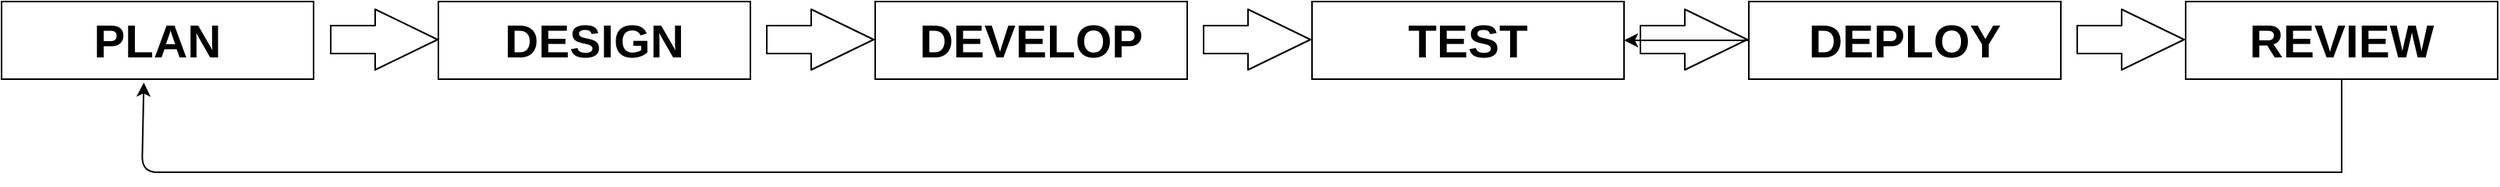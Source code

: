 <mxfile version="14.9.1" type="github"><diagram id="L_tTZrFMTl1hU7VAeVCe" name="Page-1"><mxGraphModel dx="2802" dy="1238" grid="1" gridSize="10" guides="1" tooltips="1" connect="1" arrows="1" fold="1" page="1" pageScale="1" pageWidth="850" pageHeight="1100" math="0" shadow="0"><root><mxCell id="0"/><mxCell id="1" parent="0"/><mxCell id="daMFhkPjkZNCRuurzn6w-1" value="&lt;span style=&quot;font-size: 30px&quot;&gt;&lt;b&gt;PLAN&lt;/b&gt;&lt;/span&gt;" style="rounded=0;whiteSpace=wrap;html=1;" parent="1" vertex="1"><mxGeometry x="-850" y="330" width="200" height="50" as="geometry"/></mxCell><mxCell id="LBmZcA2ltCLp7GCmORuJ-1" value="" style="shape=flexArrow;endArrow=classic;html=1;width=18;endSize=13.01;" edge="1" parent="1"><mxGeometry width="50" height="50" relative="1" as="geometry"><mxPoint x="-639.5" y="354.5" as="sourcePoint"/><mxPoint x="-570" y="354.5" as="targetPoint"/></mxGeometry></mxCell><mxCell id="LBmZcA2ltCLp7GCmORuJ-5" value="" style="shape=flexArrow;endArrow=classic;html=1;width=18;endSize=13.01;" edge="1" parent="1"><mxGeometry width="50" height="50" relative="1" as="geometry"><mxPoint x="-360.0" y="354.5" as="sourcePoint"/><mxPoint x="-290.5" y="354.5" as="targetPoint"/></mxGeometry></mxCell><mxCell id="LBmZcA2ltCLp7GCmORuJ-6" value="" style="shape=flexArrow;endArrow=classic;html=1;width=18;endSize=13.01;" edge="1" parent="1"><mxGeometry width="50" height="50" relative="1" as="geometry"><mxPoint x="-80.0" y="354.5" as="sourcePoint"/><mxPoint x="-10.5" y="354.5" as="targetPoint"/></mxGeometry></mxCell><mxCell id="LBmZcA2ltCLp7GCmORuJ-7" value="&lt;span style=&quot;font-size: 30px&quot;&gt;&lt;b&gt;DESIGN&lt;/b&gt;&lt;/span&gt;" style="rounded=0;whiteSpace=wrap;html=1;" vertex="1" parent="1"><mxGeometry x="-570" y="330" width="200" height="50" as="geometry"/></mxCell><mxCell id="LBmZcA2ltCLp7GCmORuJ-8" value="&lt;span style=&quot;font-size: 30px&quot;&gt;&lt;b&gt;DEVELOP&lt;/b&gt;&lt;/span&gt;" style="rounded=0;whiteSpace=wrap;html=1;" vertex="1" parent="1"><mxGeometry x="-290" y="330" width="200" height="50" as="geometry"/></mxCell><mxCell id="LBmZcA2ltCLp7GCmORuJ-9" value="&lt;span style=&quot;font-size: 30px&quot;&gt;&lt;b&gt;TEST&lt;/b&gt;&lt;/span&gt;" style="rounded=0;whiteSpace=wrap;html=1;" vertex="1" parent="1"><mxGeometry x="-10" y="330" width="200" height="50" as="geometry"/></mxCell><mxCell id="LBmZcA2ltCLp7GCmORuJ-13" value="" style="edgeStyle=orthogonalEdgeStyle;rounded=0;orthogonalLoop=1;jettySize=auto;html=1;" edge="1" parent="1" source="LBmZcA2ltCLp7GCmORuJ-10" target="LBmZcA2ltCLp7GCmORuJ-9"><mxGeometry relative="1" as="geometry"/></mxCell><mxCell id="LBmZcA2ltCLp7GCmORuJ-10" value="&lt;span style=&quot;font-size: 30px&quot;&gt;&lt;b&gt;DEPLOY&lt;/b&gt;&lt;/span&gt;" style="rounded=0;whiteSpace=wrap;html=1;" vertex="1" parent="1"><mxGeometry x="270" y="330" width="200" height="50" as="geometry"/></mxCell><mxCell id="LBmZcA2ltCLp7GCmORuJ-11" value="" style="shape=flexArrow;endArrow=classic;html=1;width=18;endSize=13.01;" edge="1" parent="1"><mxGeometry width="50" height="50" relative="1" as="geometry"><mxPoint x="200.0" y="354.5" as="sourcePoint"/><mxPoint x="269.5" y="354.5" as="targetPoint"/></mxGeometry></mxCell><mxCell id="LBmZcA2ltCLp7GCmORuJ-12" value="&lt;span style=&quot;font-size: 30px&quot;&gt;&lt;b&gt;REVIEW&lt;/b&gt;&lt;/span&gt;" style="rounded=0;whiteSpace=wrap;html=1;" vertex="1" parent="1"><mxGeometry x="550" y="330" width="200" height="50" as="geometry"/></mxCell><mxCell id="LBmZcA2ltCLp7GCmORuJ-14" value="" style="shape=flexArrow;endArrow=classic;html=1;width=18;endSize=13.01;" edge="1" parent="1"><mxGeometry width="50" height="50" relative="1" as="geometry"><mxPoint x="480.0" y="354.5" as="sourcePoint"/><mxPoint x="549.5" y="354.5" as="targetPoint"/></mxGeometry></mxCell><mxCell id="LBmZcA2ltCLp7GCmORuJ-27" value="" style="shape=partialRectangle;whiteSpace=wrap;html=1;top=0;left=0;fillColor=none;" vertex="1" parent="1"><mxGeometry x="530" y="380" width="120" height="60" as="geometry"/></mxCell><mxCell id="LBmZcA2ltCLp7GCmORuJ-28" value="" style="endArrow=classic;html=1;exitX=0;exitY=1;exitDx=0;exitDy=0;entryX=0.456;entryY=1.044;entryDx=0;entryDy=0;entryPerimeter=0;" edge="1" parent="1" source="LBmZcA2ltCLp7GCmORuJ-27" target="daMFhkPjkZNCRuurzn6w-1"><mxGeometry width="50" height="50" relative="1" as="geometry"><mxPoint x="310" y="520" as="sourcePoint"/><mxPoint x="-630" y="440" as="targetPoint"/><Array as="points"><mxPoint x="-760" y="440"/></Array></mxGeometry></mxCell></root></mxGraphModel></diagram></mxfile>